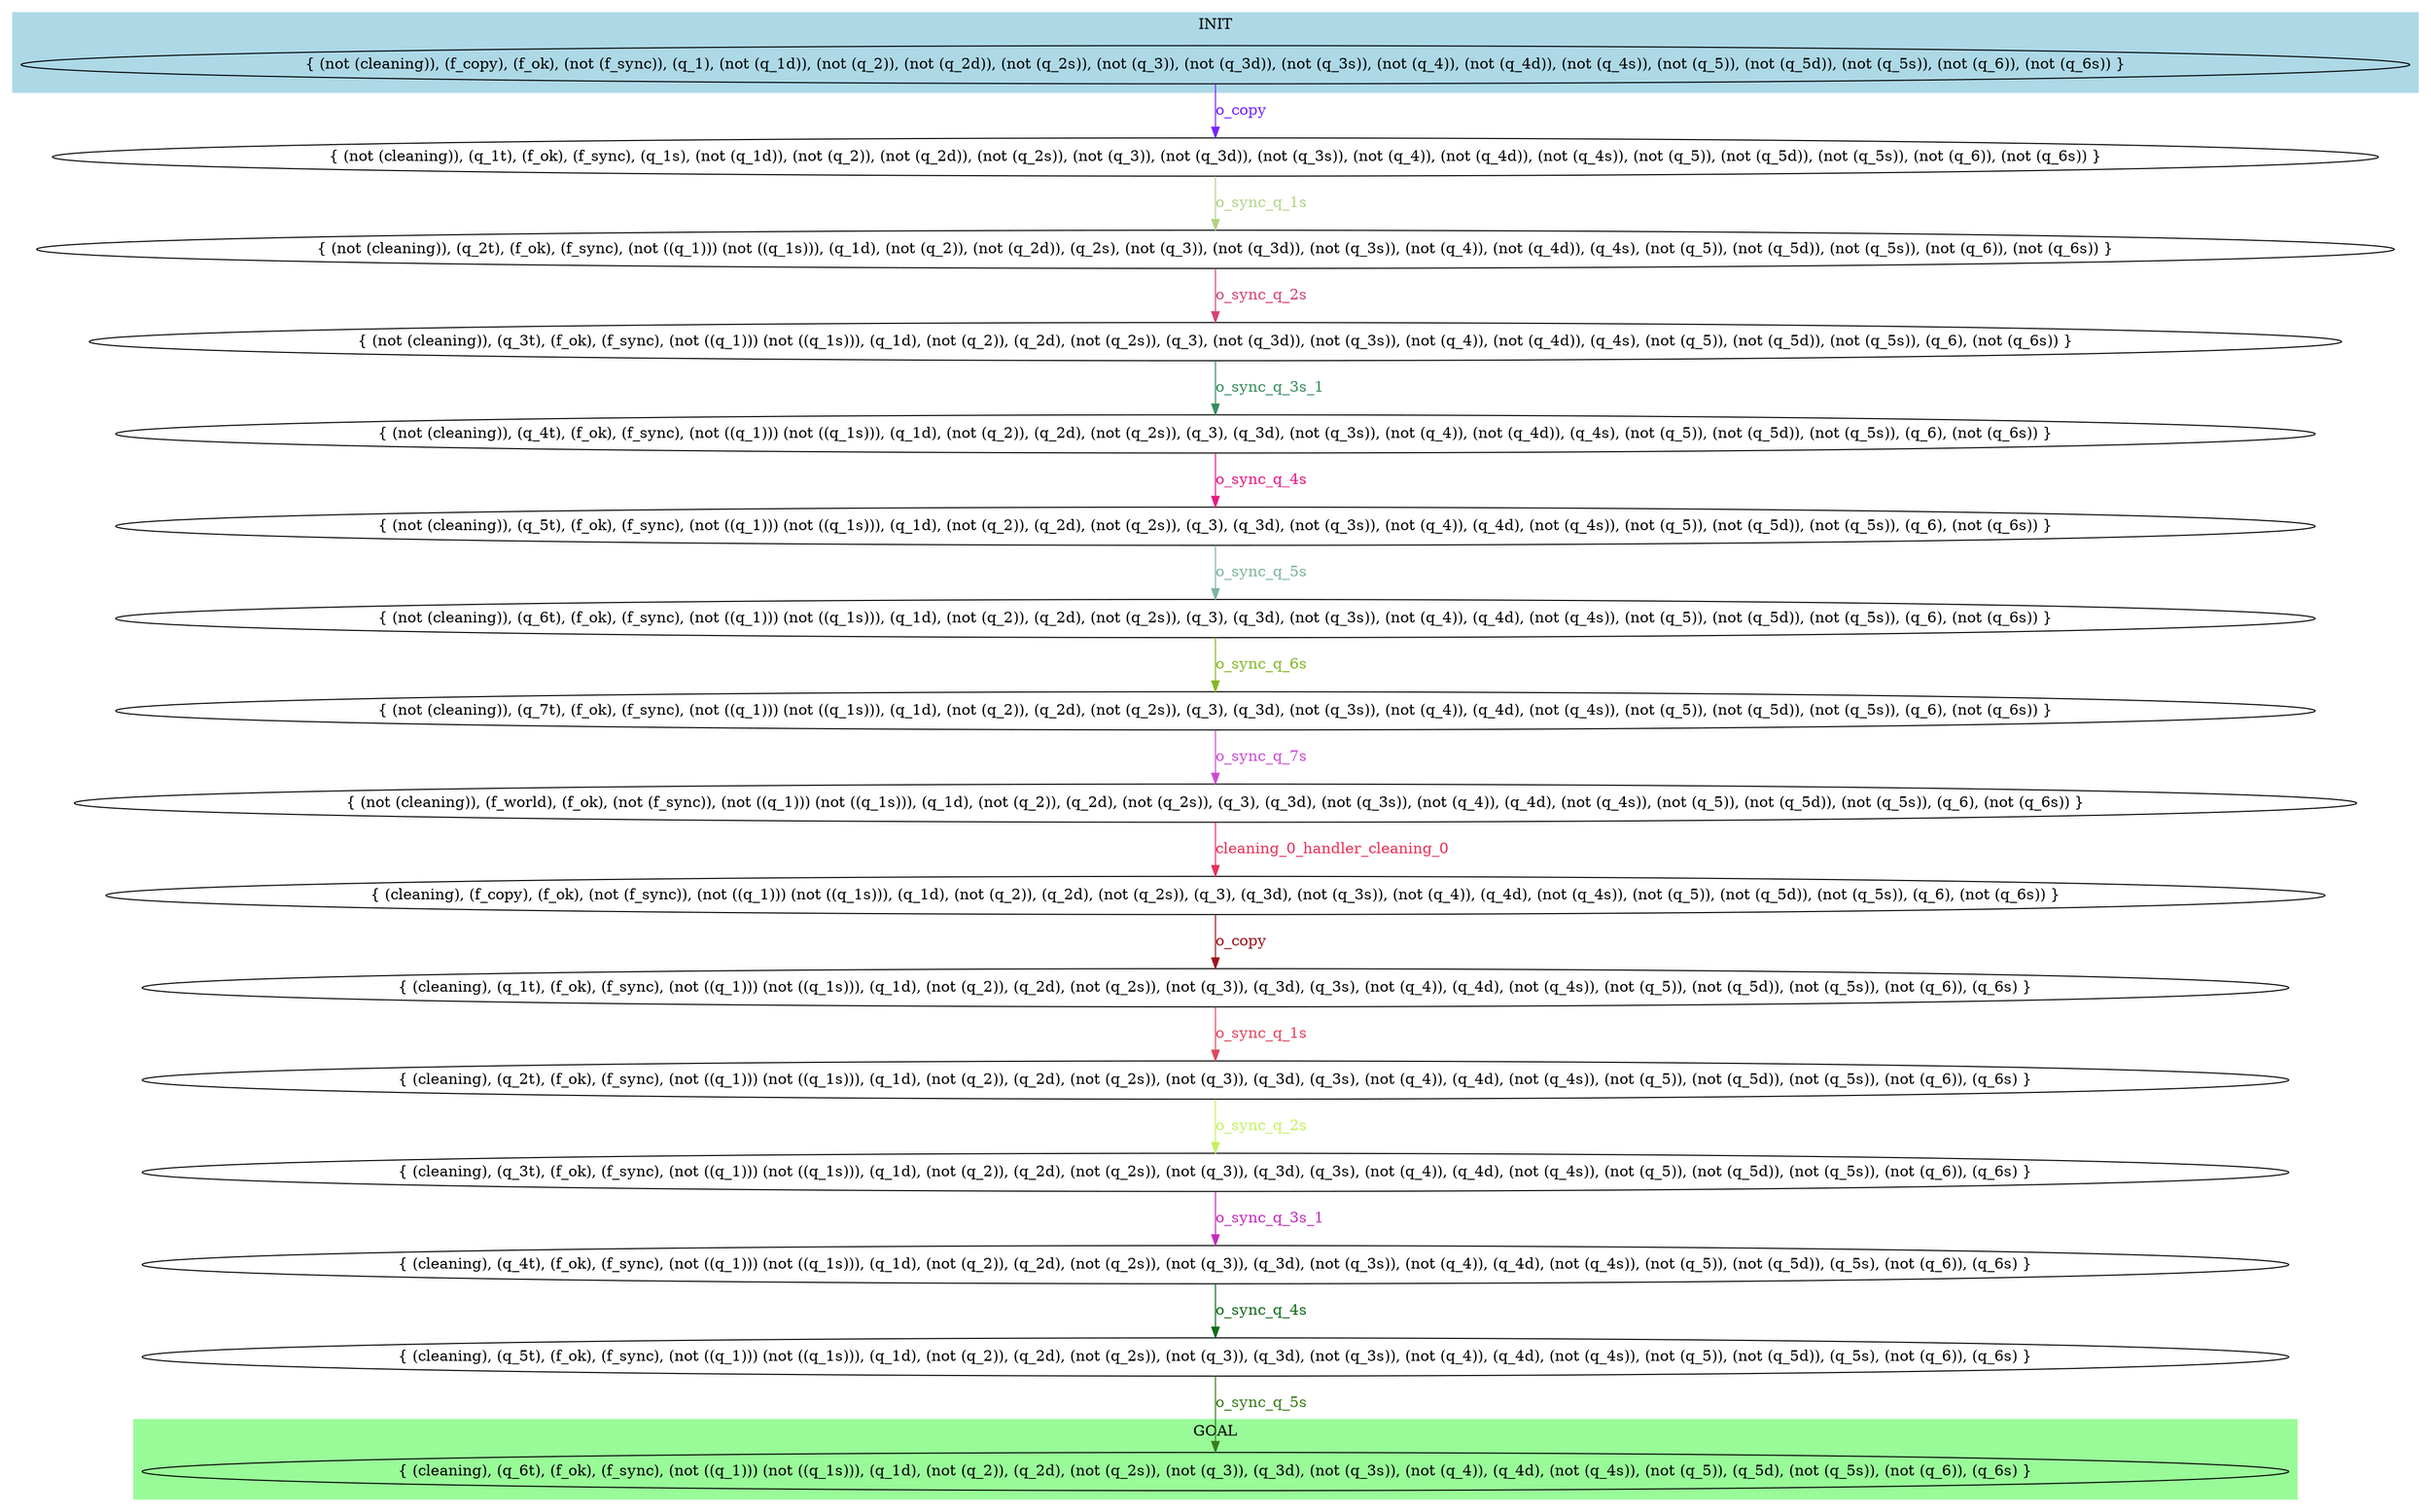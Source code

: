 digraph G {
0 [label="{ (not (cleaning)), (f_copy), (f_ok), (not (f_sync)), (q_1), (not (q_1d)), (not (q_2)), (not (q_2d)), (not (q_2s)), (not (q_3)), (not (q_3d)), (not (q_3s)), (not (q_4)), (not (q_4d)), (not (q_4s)), (not (q_5)), (not (q_5d)), (not (q_5s)), (not (q_6)), (not (q_6s)) }"];
1 [label="{ (not (cleaning)), (q_1t), (f_ok), (f_sync), (q_1s), (not (q_1d)), (not (q_2)), (not (q_2d)), (not (q_2s)), (not (q_3)), (not (q_3d)), (not (q_3s)), (not (q_4)), (not (q_4d)), (not (q_4s)), (not (q_5)), (not (q_5d)), (not (q_5s)), (not (q_6)), (not (q_6s)) }"];
2 [label="{ (not (cleaning)), (q_2t), (f_ok), (f_sync), (not ((q_1))) (not ((q_1s))), (q_1d), (not (q_2)), (not (q_2d)), (q_2s), (not (q_3)), (not (q_3d)), (not (q_3s)), (not (q_4)), (not (q_4d)), (q_4s), (not (q_5)), (not (q_5d)), (not (q_5s)), (not (q_6)), (not (q_6s)) }"];
3 [label="{ (not (cleaning)), (q_3t), (f_ok), (f_sync), (not ((q_1))) (not ((q_1s))), (q_1d), (not (q_2)), (q_2d), (not (q_2s)), (q_3), (not (q_3d)), (not (q_3s)), (not (q_4)), (not (q_4d)), (q_4s), (not (q_5)), (not (q_5d)), (not (q_5s)), (q_6), (not (q_6s)) }"];
4 [label="{ (not (cleaning)), (q_4t), (f_ok), (f_sync), (not ((q_1))) (not ((q_1s))), (q_1d), (not (q_2)), (q_2d), (not (q_2s)), (q_3), (q_3d), (not (q_3s)), (not (q_4)), (not (q_4d)), (q_4s), (not (q_5)), (not (q_5d)), (not (q_5s)), (q_6), (not (q_6s)) }"];
5 [label="{ (not (cleaning)), (q_5t), (f_ok), (f_sync), (not ((q_1))) (not ((q_1s))), (q_1d), (not (q_2)), (q_2d), (not (q_2s)), (q_3), (q_3d), (not (q_3s)), (not (q_4)), (q_4d), (not (q_4s)), (not (q_5)), (not (q_5d)), (not (q_5s)), (q_6), (not (q_6s)) }"];
6 [label="{ (not (cleaning)), (q_6t), (f_ok), (f_sync), (not ((q_1))) (not ((q_1s))), (q_1d), (not (q_2)), (q_2d), (not (q_2s)), (q_3), (q_3d), (not (q_3s)), (not (q_4)), (q_4d), (not (q_4s)), (not (q_5)), (not (q_5d)), (not (q_5s)), (q_6), (not (q_6s)) }"];
7 [label="{ (not (cleaning)), (q_7t), (f_ok), (f_sync), (not ((q_1))) (not ((q_1s))), (q_1d), (not (q_2)), (q_2d), (not (q_2s)), (q_3), (q_3d), (not (q_3s)), (not (q_4)), (q_4d), (not (q_4s)), (not (q_5)), (not (q_5d)), (not (q_5s)), (q_6), (not (q_6s)) }"];
8 [label="{ (not (cleaning)), (f_world), (f_ok), (not (f_sync)), (not ((q_1))) (not ((q_1s))), (q_1d), (not (q_2)), (q_2d), (not (q_2s)), (q_3), (q_3d), (not (q_3s)), (not (q_4)), (q_4d), (not (q_4s)), (not (q_5)), (not (q_5d)), (not (q_5s)), (q_6), (not (q_6s)) }"];
9 [label="{ (cleaning), (f_copy), (f_ok), (not (f_sync)), (not ((q_1))) (not ((q_1s))), (q_1d), (not (q_2)), (q_2d), (not (q_2s)), (q_3), (q_3d), (not (q_3s)), (not (q_4)), (q_4d), (not (q_4s)), (not (q_5)), (not (q_5d)), (not (q_5s)), (q_6), (not (q_6s)) }"];
10 [label="{ (cleaning), (q_1t), (f_ok), (f_sync), (not ((q_1))) (not ((q_1s))), (q_1d), (not (q_2)), (q_2d), (not (q_2s)), (not (q_3)), (q_3d), (q_3s), (not (q_4)), (q_4d), (not (q_4s)), (not (q_5)), (not (q_5d)), (not (q_5s)), (not (q_6)), (q_6s) }"];
11 [label="{ (cleaning), (q_2t), (f_ok), (f_sync), (not ((q_1))) (not ((q_1s))), (q_1d), (not (q_2)), (q_2d), (not (q_2s)), (not (q_3)), (q_3d), (q_3s), (not (q_4)), (q_4d), (not (q_4s)), (not (q_5)), (not (q_5d)), (not (q_5s)), (not (q_6)), (q_6s) }"];
12 [label="{ (cleaning), (q_3t), (f_ok), (f_sync), (not ((q_1))) (not ((q_1s))), (q_1d), (not (q_2)), (q_2d), (not (q_2s)), (not (q_3)), (q_3d), (q_3s), (not (q_4)), (q_4d), (not (q_4s)), (not (q_5)), (not (q_5d)), (not (q_5s)), (not (q_6)), (q_6s) }"];
13 [label="{ (cleaning), (q_4t), (f_ok), (f_sync), (not ((q_1))) (not ((q_1s))), (q_1d), (not (q_2)), (q_2d), (not (q_2s)), (not (q_3)), (q_3d), (not (q_3s)), (not (q_4)), (q_4d), (not (q_4s)), (not (q_5)), (not (q_5d)), (q_5s), (not (q_6)), (q_6s) }"];
14 [label="{ (cleaning), (q_5t), (f_ok), (f_sync), (not ((q_1))) (not ((q_1s))), (q_1d), (not (q_2)), (q_2d), (not (q_2s)), (not (q_3)), (q_3d), (not (q_3s)), (not (q_4)), (q_4d), (not (q_4s)), (not (q_5)), (not (q_5d)), (q_5s), (not (q_6)), (q_6s) }"];
15 [label="{ (cleaning), (q_6t), (f_ok), (f_sync), (not ((q_1))) (not ((q_1s))), (q_1d), (not (q_2)), (q_2d), (not (q_2s)), (not (q_3)), (q_3d), (not (q_3s)), (not (q_4)), (q_4d), (not (q_4s)), (not (q_5)), (q_5d), (not (q_5s)), (not (q_6)), (q_6s) }"];
0 -> 1 [label="o_copy", color="#7424FA", fontcolor="#7424FA"];
1 -> 2 [label="o_sync_q_1s", color="#B3D288", fontcolor="#B3D288"];
2 -> 3 [label="o_sync_q_2s", color="#D54178", fontcolor="#D54178"];
3 -> 4 [label="o_sync_q_3s_1", color="#388C5E", fontcolor="#388C5E"];
4 -> 5 [label="o_sync_q_4s", color="#E71883", fontcolor="#E71883"];
5 -> 6 [label="o_sync_q_5s", color="#7CB59A", fontcolor="#7CB59A"];
6 -> 7 [label="o_sync_q_6s", color="#84B725", fontcolor="#84B725"];
7 -> 8 [label="o_sync_q_7s", color="#CD4BD0", fontcolor="#CD4BD0"];
8 -> 9 [label="cleaning_0_handler_cleaning_0", color="#EA3059", fontcolor="#EA3059"];
9 -> 10 [label="o_copy", color="#9C1319", fontcolor="#9C1319"];
10 -> 11 [label="o_sync_q_1s", color="#DE475C", fontcolor="#DE475C"];
11 -> 12 [label="o_sync_q_2s", color="#C4F25E", fontcolor="#C4F25E"];
12 -> 13 [label="o_sync_q_3s_1", color="#C22DB9", fontcolor="#C22DB9"];
13 -> 14 [label="o_sync_q_4s", color="#116A1B", fontcolor="#116A1B"];
14 -> 15 [label="o_sync_q_5s", color="#3A7D1B", fontcolor="#3A7D1B"];
subgraph cluster_goal_15 {
style=filled;
color=palegreen;
15;
label="GOAL";
}
subgraph cluster_init {
style=filled;
color=lightblue;
0;
label="INIT";
}
}
